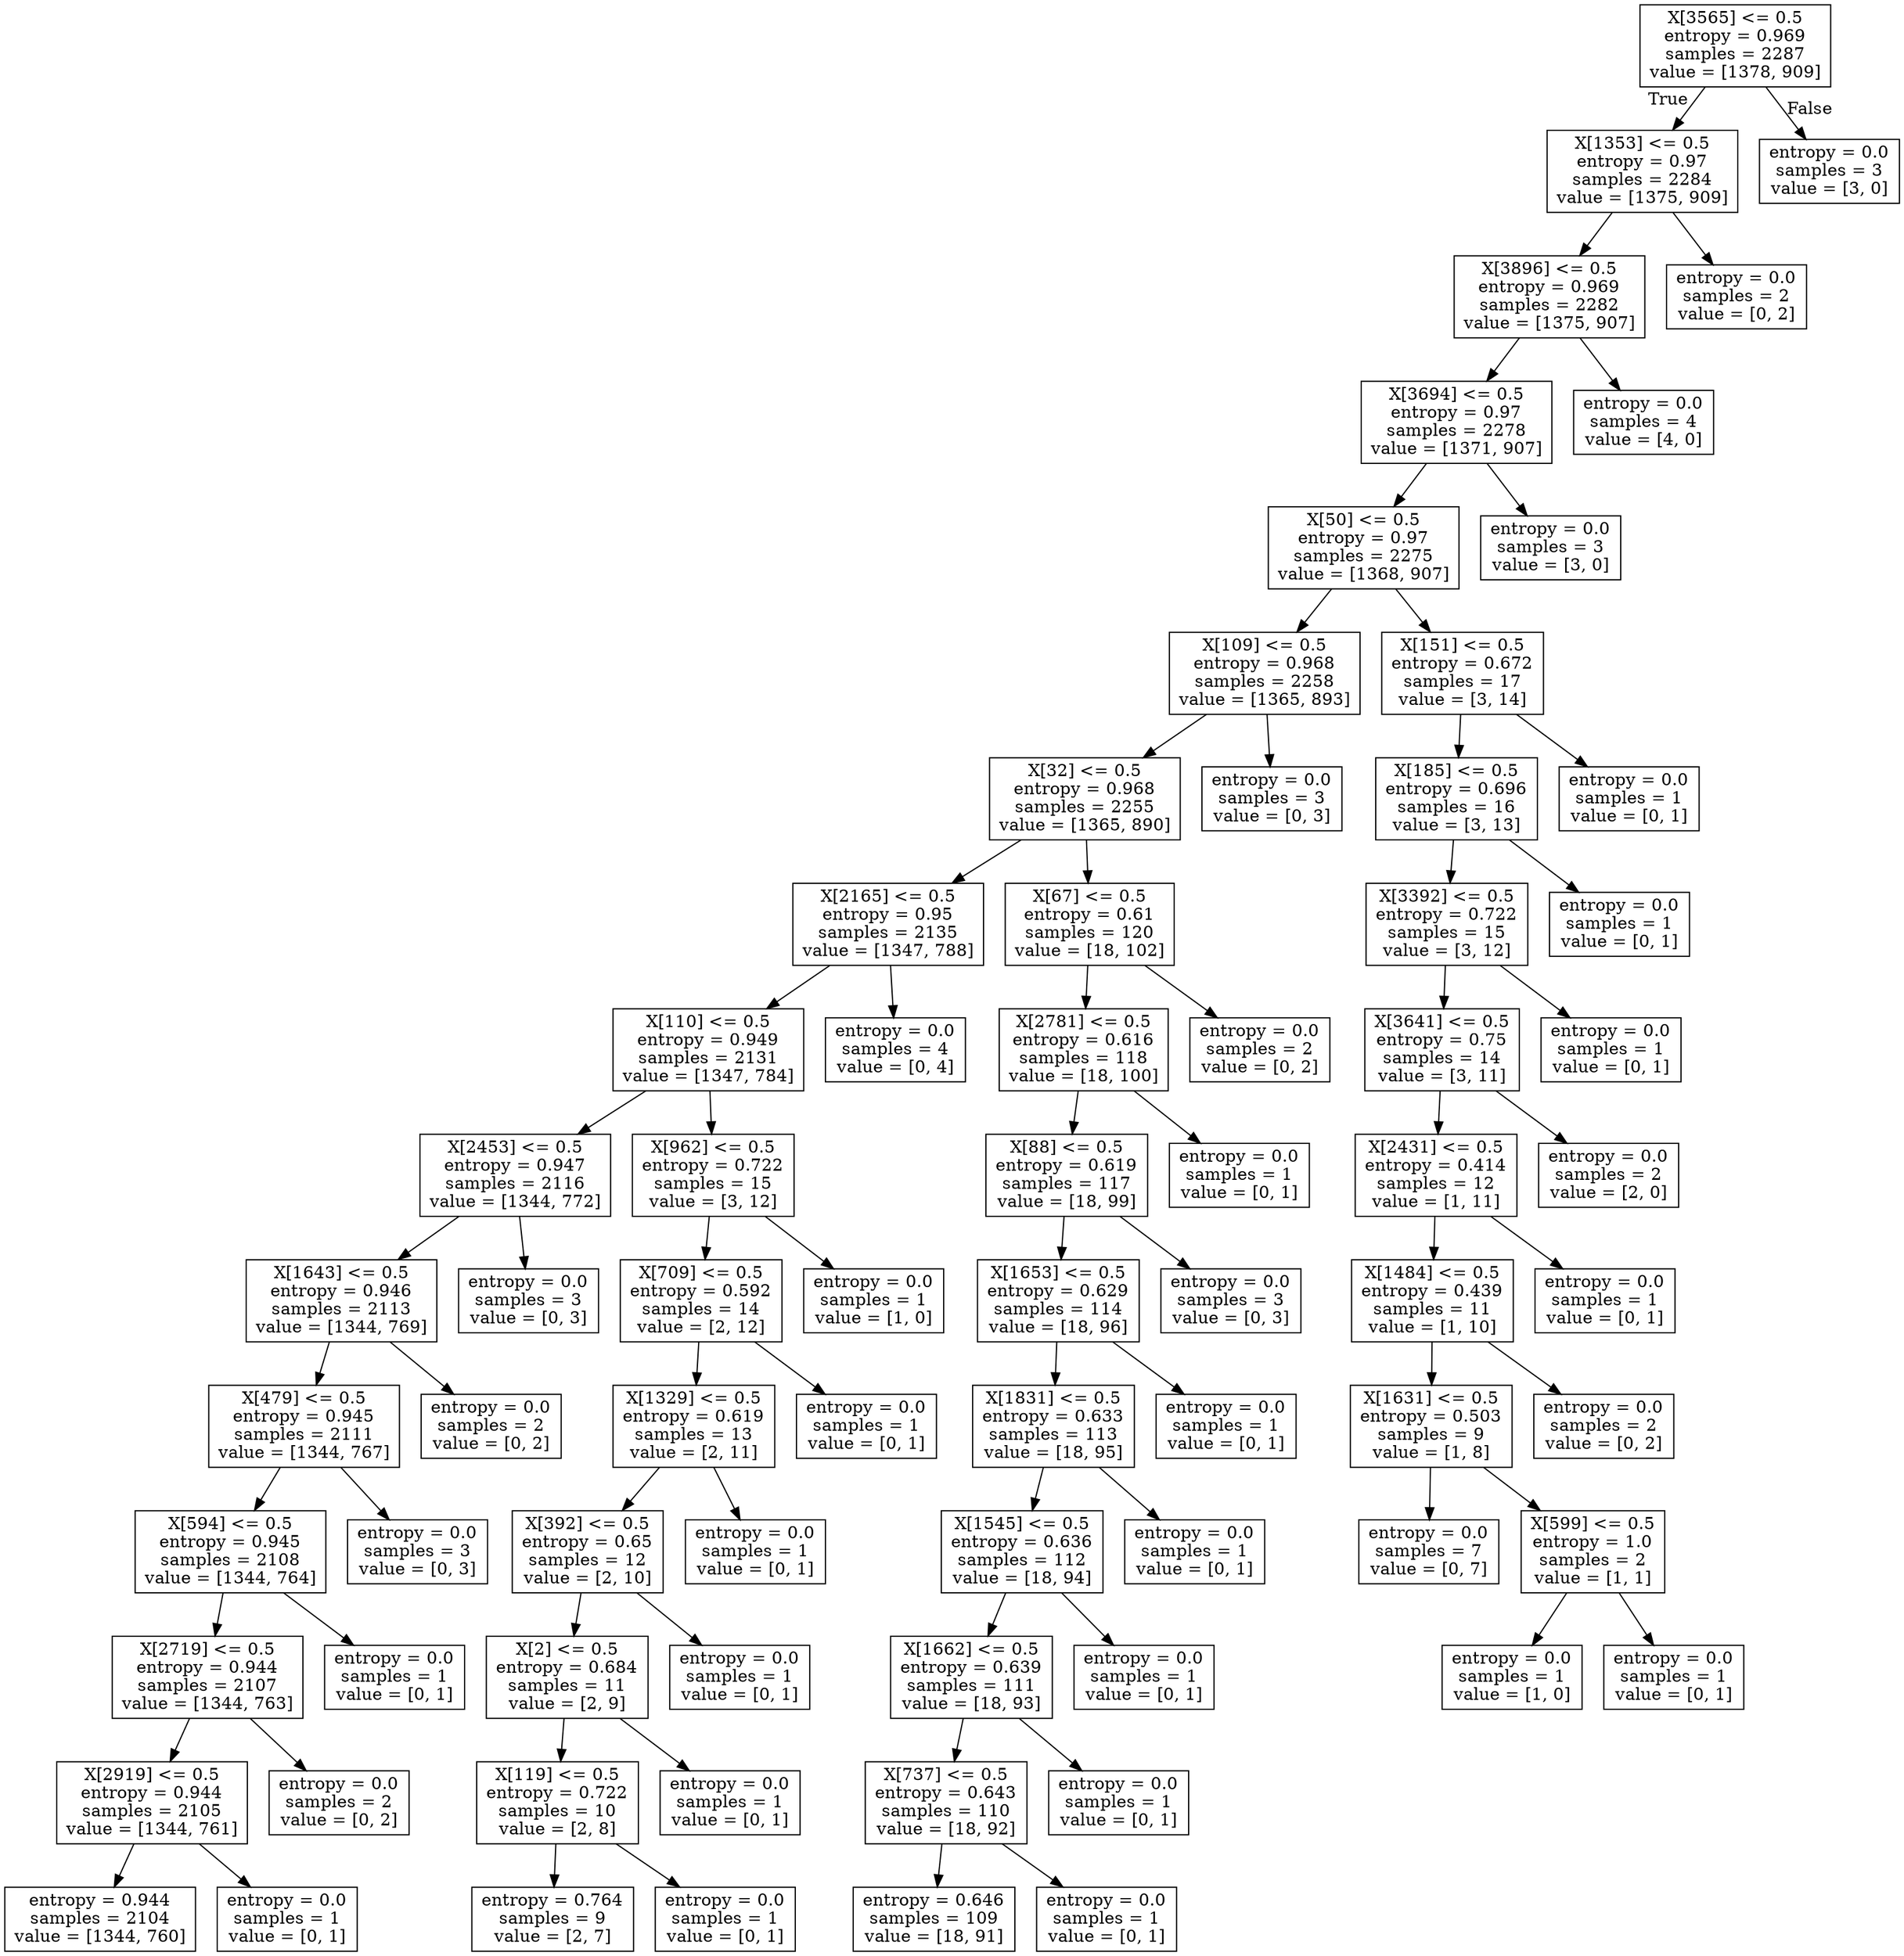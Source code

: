 digraph Tree {
node [shape=box] ;
0 [label="X[3565] <= 0.5\nentropy = 0.969\nsamples = 2287\nvalue = [1378, 909]"] ;
1 [label="X[1353] <= 0.5\nentropy = 0.97\nsamples = 2284\nvalue = [1375, 909]"] ;
0 -> 1 [labeldistance=2.5, labelangle=45, headlabel="True"] ;
2 [label="X[3896] <= 0.5\nentropy = 0.969\nsamples = 2282\nvalue = [1375, 907]"] ;
1 -> 2 ;
3 [label="X[3694] <= 0.5\nentropy = 0.97\nsamples = 2278\nvalue = [1371, 907]"] ;
2 -> 3 ;
4 [label="X[50] <= 0.5\nentropy = 0.97\nsamples = 2275\nvalue = [1368, 907]"] ;
3 -> 4 ;
5 [label="X[109] <= 0.5\nentropy = 0.968\nsamples = 2258\nvalue = [1365, 893]"] ;
4 -> 5 ;
6 [label="X[32] <= 0.5\nentropy = 0.968\nsamples = 2255\nvalue = [1365, 890]"] ;
5 -> 6 ;
7 [label="X[2165] <= 0.5\nentropy = 0.95\nsamples = 2135\nvalue = [1347, 788]"] ;
6 -> 7 ;
8 [label="X[110] <= 0.5\nentropy = 0.949\nsamples = 2131\nvalue = [1347, 784]"] ;
7 -> 8 ;
9 [label="X[2453] <= 0.5\nentropy = 0.947\nsamples = 2116\nvalue = [1344, 772]"] ;
8 -> 9 ;
10 [label="X[1643] <= 0.5\nentropy = 0.946\nsamples = 2113\nvalue = [1344, 769]"] ;
9 -> 10 ;
11 [label="X[479] <= 0.5\nentropy = 0.945\nsamples = 2111\nvalue = [1344, 767]"] ;
10 -> 11 ;
12 [label="X[594] <= 0.5\nentropy = 0.945\nsamples = 2108\nvalue = [1344, 764]"] ;
11 -> 12 ;
13 [label="X[2719] <= 0.5\nentropy = 0.944\nsamples = 2107\nvalue = [1344, 763]"] ;
12 -> 13 ;
14 [label="X[2919] <= 0.5\nentropy = 0.944\nsamples = 2105\nvalue = [1344, 761]"] ;
13 -> 14 ;
15 [label="entropy = 0.944\nsamples = 2104\nvalue = [1344, 760]"] ;
14 -> 15 ;
16 [label="entropy = 0.0\nsamples = 1\nvalue = [0, 1]"] ;
14 -> 16 ;
17 [label="entropy = 0.0\nsamples = 2\nvalue = [0, 2]"] ;
13 -> 17 ;
18 [label="entropy = 0.0\nsamples = 1\nvalue = [0, 1]"] ;
12 -> 18 ;
19 [label="entropy = 0.0\nsamples = 3\nvalue = [0, 3]"] ;
11 -> 19 ;
20 [label="entropy = 0.0\nsamples = 2\nvalue = [0, 2]"] ;
10 -> 20 ;
21 [label="entropy = 0.0\nsamples = 3\nvalue = [0, 3]"] ;
9 -> 21 ;
22 [label="X[962] <= 0.5\nentropy = 0.722\nsamples = 15\nvalue = [3, 12]"] ;
8 -> 22 ;
23 [label="X[709] <= 0.5\nentropy = 0.592\nsamples = 14\nvalue = [2, 12]"] ;
22 -> 23 ;
24 [label="X[1329] <= 0.5\nentropy = 0.619\nsamples = 13\nvalue = [2, 11]"] ;
23 -> 24 ;
25 [label="X[392] <= 0.5\nentropy = 0.65\nsamples = 12\nvalue = [2, 10]"] ;
24 -> 25 ;
26 [label="X[2] <= 0.5\nentropy = 0.684\nsamples = 11\nvalue = [2, 9]"] ;
25 -> 26 ;
27 [label="X[119] <= 0.5\nentropy = 0.722\nsamples = 10\nvalue = [2, 8]"] ;
26 -> 27 ;
28 [label="entropy = 0.764\nsamples = 9\nvalue = [2, 7]"] ;
27 -> 28 ;
29 [label="entropy = 0.0\nsamples = 1\nvalue = [0, 1]"] ;
27 -> 29 ;
30 [label="entropy = 0.0\nsamples = 1\nvalue = [0, 1]"] ;
26 -> 30 ;
31 [label="entropy = 0.0\nsamples = 1\nvalue = [0, 1]"] ;
25 -> 31 ;
32 [label="entropy = 0.0\nsamples = 1\nvalue = [0, 1]"] ;
24 -> 32 ;
33 [label="entropy = 0.0\nsamples = 1\nvalue = [0, 1]"] ;
23 -> 33 ;
34 [label="entropy = 0.0\nsamples = 1\nvalue = [1, 0]"] ;
22 -> 34 ;
35 [label="entropy = 0.0\nsamples = 4\nvalue = [0, 4]"] ;
7 -> 35 ;
36 [label="X[67] <= 0.5\nentropy = 0.61\nsamples = 120\nvalue = [18, 102]"] ;
6 -> 36 ;
37 [label="X[2781] <= 0.5\nentropy = 0.616\nsamples = 118\nvalue = [18, 100]"] ;
36 -> 37 ;
38 [label="X[88] <= 0.5\nentropy = 0.619\nsamples = 117\nvalue = [18, 99]"] ;
37 -> 38 ;
39 [label="X[1653] <= 0.5\nentropy = 0.629\nsamples = 114\nvalue = [18, 96]"] ;
38 -> 39 ;
40 [label="X[1831] <= 0.5\nentropy = 0.633\nsamples = 113\nvalue = [18, 95]"] ;
39 -> 40 ;
41 [label="X[1545] <= 0.5\nentropy = 0.636\nsamples = 112\nvalue = [18, 94]"] ;
40 -> 41 ;
42 [label="X[1662] <= 0.5\nentropy = 0.639\nsamples = 111\nvalue = [18, 93]"] ;
41 -> 42 ;
43 [label="X[737] <= 0.5\nentropy = 0.643\nsamples = 110\nvalue = [18, 92]"] ;
42 -> 43 ;
44 [label="entropy = 0.646\nsamples = 109\nvalue = [18, 91]"] ;
43 -> 44 ;
45 [label="entropy = 0.0\nsamples = 1\nvalue = [0, 1]"] ;
43 -> 45 ;
46 [label="entropy = 0.0\nsamples = 1\nvalue = [0, 1]"] ;
42 -> 46 ;
47 [label="entropy = 0.0\nsamples = 1\nvalue = [0, 1]"] ;
41 -> 47 ;
48 [label="entropy = 0.0\nsamples = 1\nvalue = [0, 1]"] ;
40 -> 48 ;
49 [label="entropy = 0.0\nsamples = 1\nvalue = [0, 1]"] ;
39 -> 49 ;
50 [label="entropy = 0.0\nsamples = 3\nvalue = [0, 3]"] ;
38 -> 50 ;
51 [label="entropy = 0.0\nsamples = 1\nvalue = [0, 1]"] ;
37 -> 51 ;
52 [label="entropy = 0.0\nsamples = 2\nvalue = [0, 2]"] ;
36 -> 52 ;
53 [label="entropy = 0.0\nsamples = 3\nvalue = [0, 3]"] ;
5 -> 53 ;
54 [label="X[151] <= 0.5\nentropy = 0.672\nsamples = 17\nvalue = [3, 14]"] ;
4 -> 54 ;
55 [label="X[185] <= 0.5\nentropy = 0.696\nsamples = 16\nvalue = [3, 13]"] ;
54 -> 55 ;
56 [label="X[3392] <= 0.5\nentropy = 0.722\nsamples = 15\nvalue = [3, 12]"] ;
55 -> 56 ;
57 [label="X[3641] <= 0.5\nentropy = 0.75\nsamples = 14\nvalue = [3, 11]"] ;
56 -> 57 ;
58 [label="X[2431] <= 0.5\nentropy = 0.414\nsamples = 12\nvalue = [1, 11]"] ;
57 -> 58 ;
59 [label="X[1484] <= 0.5\nentropy = 0.439\nsamples = 11\nvalue = [1, 10]"] ;
58 -> 59 ;
60 [label="X[1631] <= 0.5\nentropy = 0.503\nsamples = 9\nvalue = [1, 8]"] ;
59 -> 60 ;
61 [label="entropy = 0.0\nsamples = 7\nvalue = [0, 7]"] ;
60 -> 61 ;
62 [label="X[599] <= 0.5\nentropy = 1.0\nsamples = 2\nvalue = [1, 1]"] ;
60 -> 62 ;
63 [label="entropy = 0.0\nsamples = 1\nvalue = [1, 0]"] ;
62 -> 63 ;
64 [label="entropy = 0.0\nsamples = 1\nvalue = [0, 1]"] ;
62 -> 64 ;
65 [label="entropy = 0.0\nsamples = 2\nvalue = [0, 2]"] ;
59 -> 65 ;
66 [label="entropy = 0.0\nsamples = 1\nvalue = [0, 1]"] ;
58 -> 66 ;
67 [label="entropy = 0.0\nsamples = 2\nvalue = [2, 0]"] ;
57 -> 67 ;
68 [label="entropy = 0.0\nsamples = 1\nvalue = [0, 1]"] ;
56 -> 68 ;
69 [label="entropy = 0.0\nsamples = 1\nvalue = [0, 1]"] ;
55 -> 69 ;
70 [label="entropy = 0.0\nsamples = 1\nvalue = [0, 1]"] ;
54 -> 70 ;
71 [label="entropy = 0.0\nsamples = 3\nvalue = [3, 0]"] ;
3 -> 71 ;
72 [label="entropy = 0.0\nsamples = 4\nvalue = [4, 0]"] ;
2 -> 72 ;
73 [label="entropy = 0.0\nsamples = 2\nvalue = [0, 2]"] ;
1 -> 73 ;
74 [label="entropy = 0.0\nsamples = 3\nvalue = [3, 0]"] ;
0 -> 74 [labeldistance=2.5, labelangle=-45, headlabel="False"] ;
}